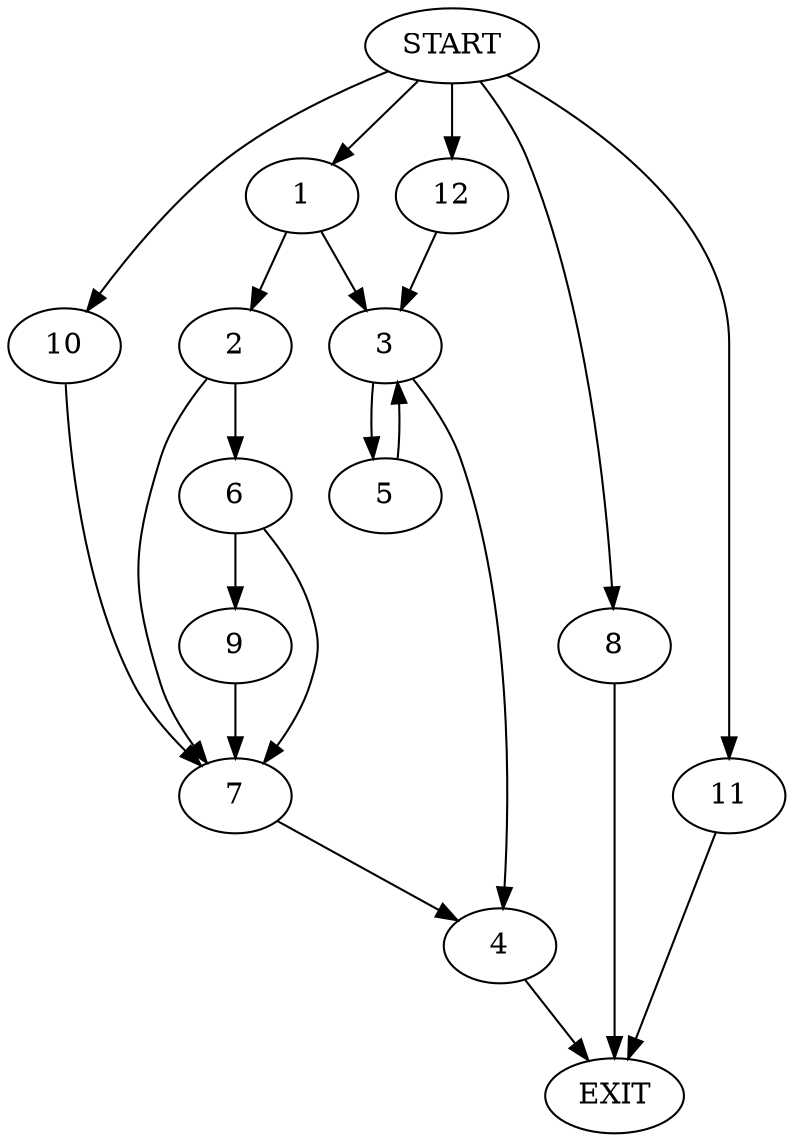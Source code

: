 digraph {
0 [label="START"]
13 [label="EXIT"]
0 -> 1
1 -> 2
1 -> 3
3 -> 4
3 -> 5
2 -> 6
2 -> 7
0 -> 8
8 -> 13
7 -> 4
6 -> 9
6 -> 7
9 -> 7
0 -> 10
10 -> 7
4 -> 13
0 -> 11
11 -> 13
5 -> 3
0 -> 12
12 -> 3
}
